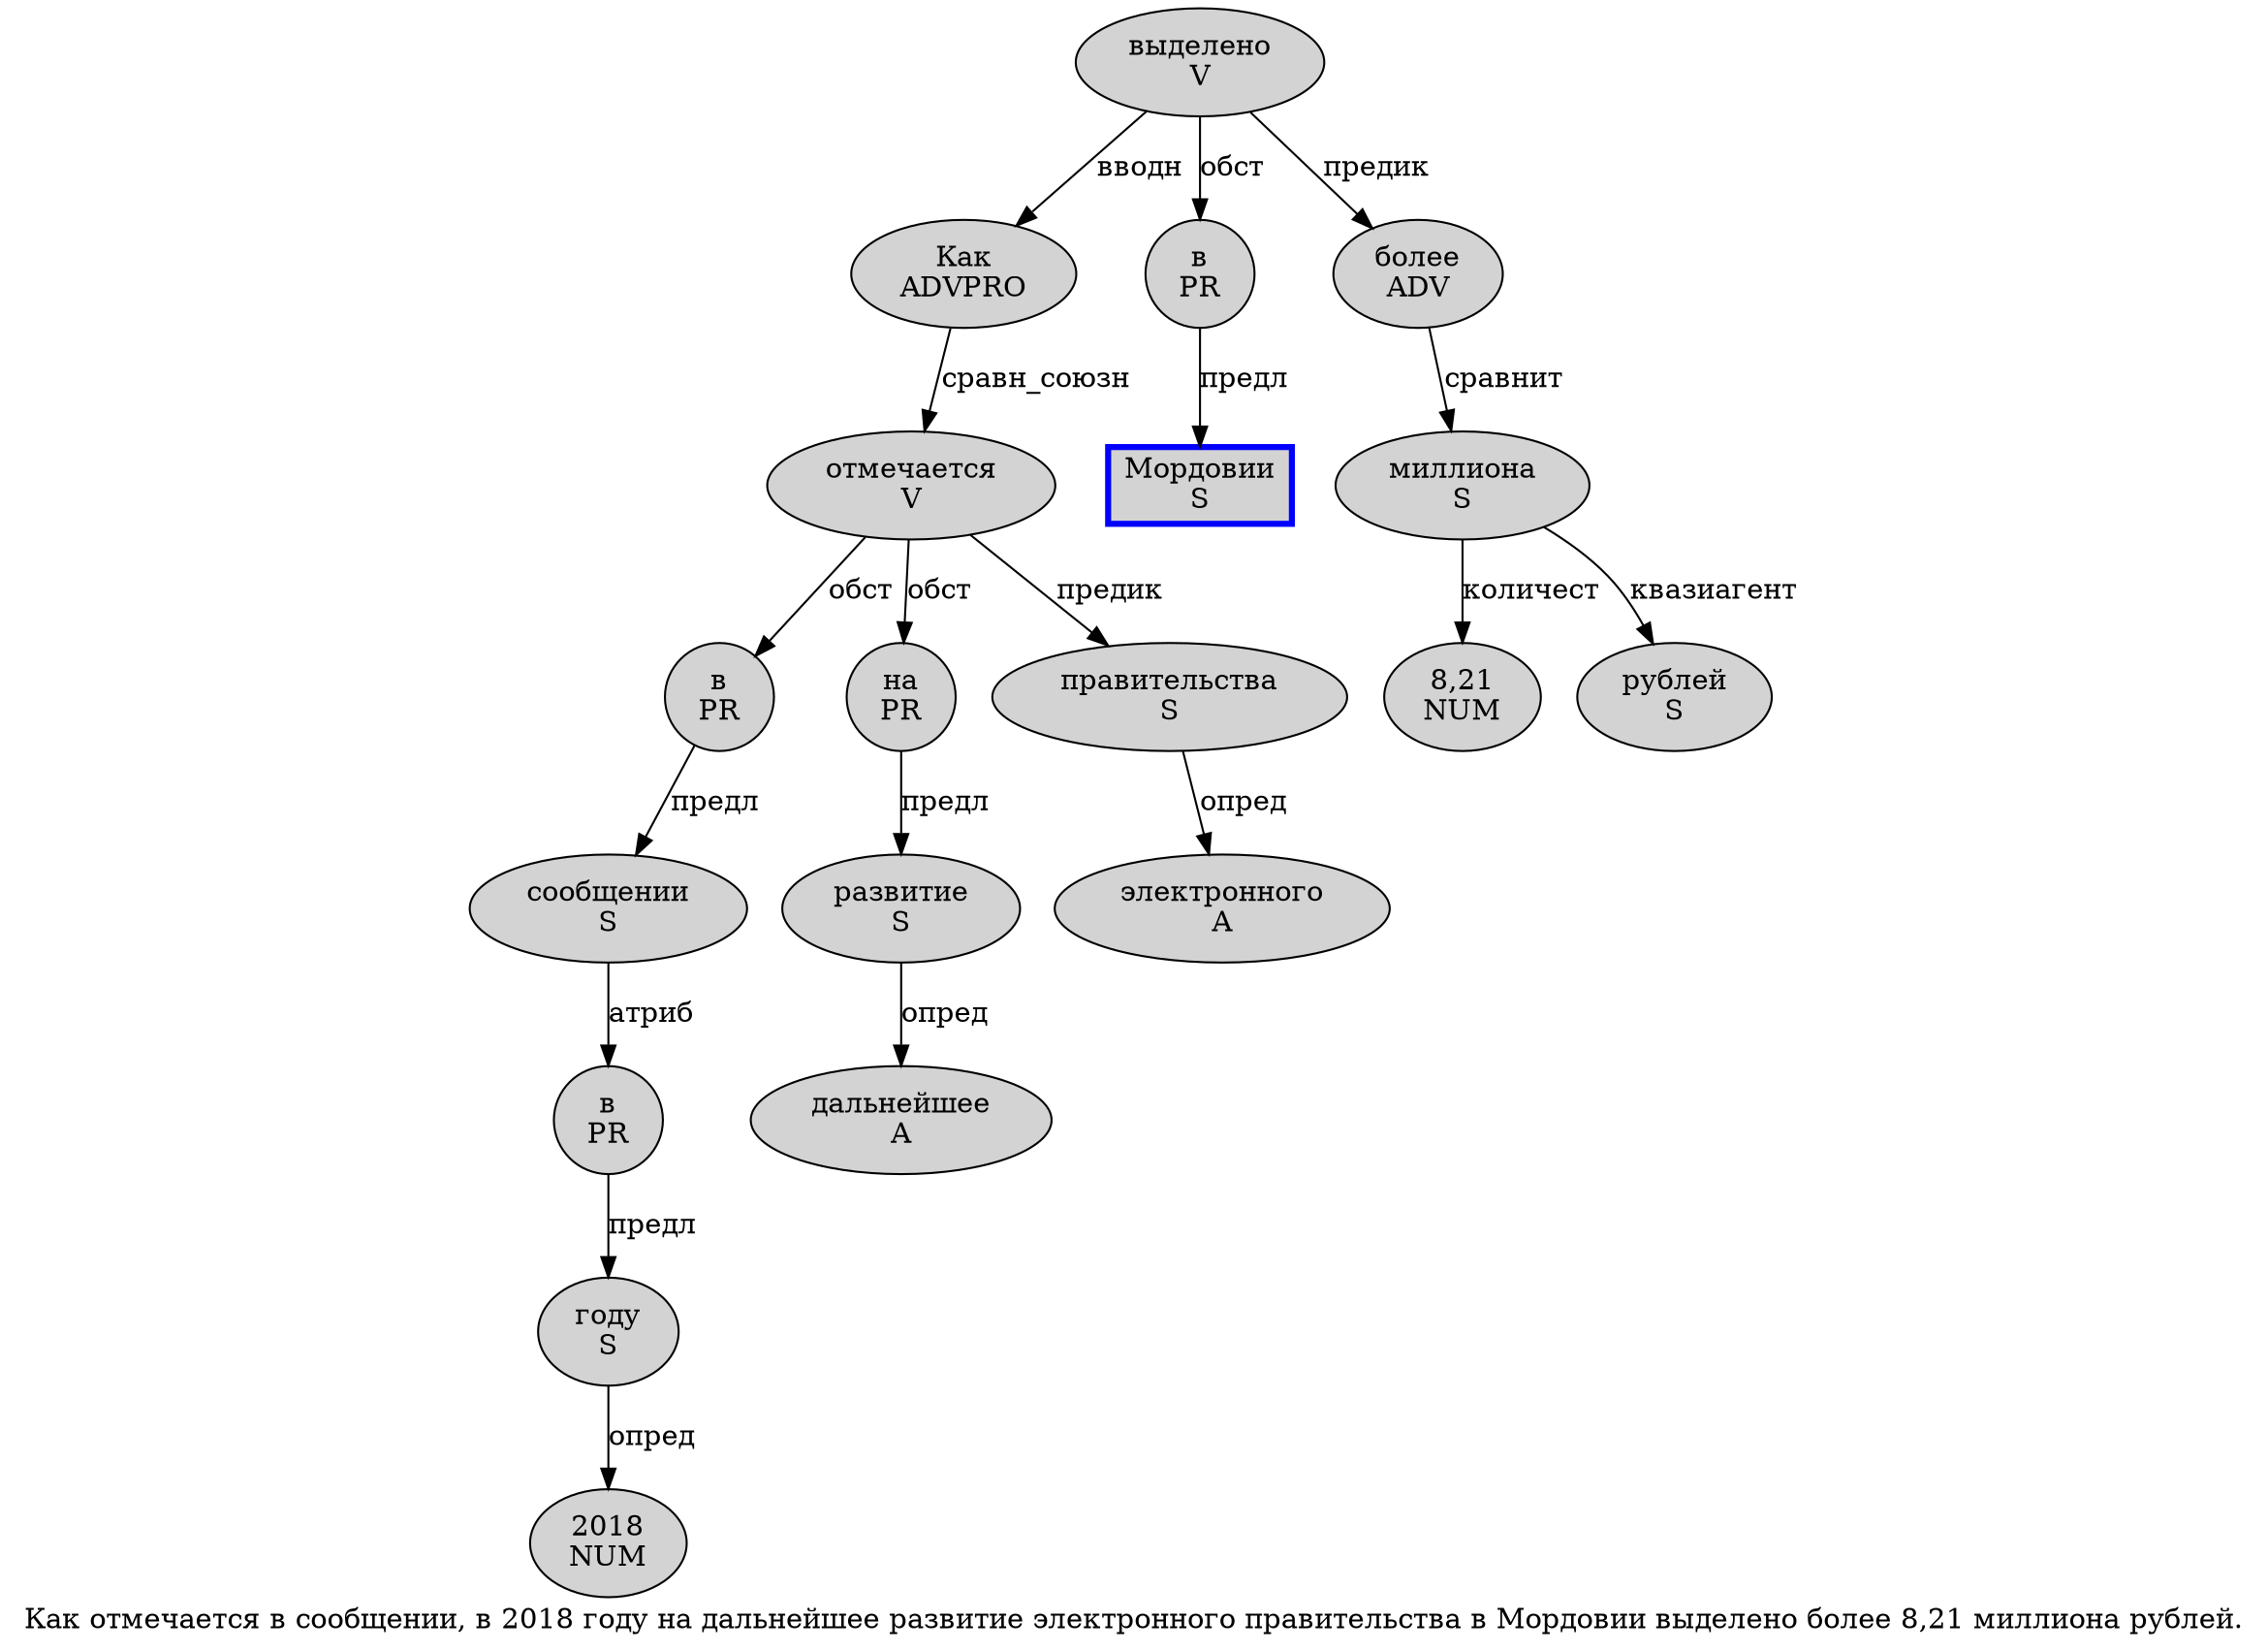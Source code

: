 digraph SENTENCE_1017 {
	graph [label="Как отмечается в сообщении, в 2018 году на дальнейшее развитие электронного правительства в Мордовии выделено более 8,21 миллиона рублей."]
	node [style=filled]
		0 [label="Как
ADVPRO" color="" fillcolor=lightgray penwidth=1 shape=ellipse]
		1 [label="отмечается
V" color="" fillcolor=lightgray penwidth=1 shape=ellipse]
		2 [label="в
PR" color="" fillcolor=lightgray penwidth=1 shape=ellipse]
		3 [label="сообщении
S" color="" fillcolor=lightgray penwidth=1 shape=ellipse]
		5 [label="в
PR" color="" fillcolor=lightgray penwidth=1 shape=ellipse]
		6 [label="2018
NUM" color="" fillcolor=lightgray penwidth=1 shape=ellipse]
		7 [label="году
S" color="" fillcolor=lightgray penwidth=1 shape=ellipse]
		8 [label="на
PR" color="" fillcolor=lightgray penwidth=1 shape=ellipse]
		9 [label="дальнейшее
A" color="" fillcolor=lightgray penwidth=1 shape=ellipse]
		10 [label="развитие
S" color="" fillcolor=lightgray penwidth=1 shape=ellipse]
		11 [label="электронного
A" color="" fillcolor=lightgray penwidth=1 shape=ellipse]
		12 [label="правительства
S" color="" fillcolor=lightgray penwidth=1 shape=ellipse]
		13 [label="в
PR" color="" fillcolor=lightgray penwidth=1 shape=ellipse]
		14 [label="Мордовии
S" color=blue fillcolor=lightgray penwidth=3 shape=box]
		15 [label="выделено
V" color="" fillcolor=lightgray penwidth=1 shape=ellipse]
		16 [label="более
ADV" color="" fillcolor=lightgray penwidth=1 shape=ellipse]
		17 [label="8,21
NUM" color="" fillcolor=lightgray penwidth=1 shape=ellipse]
		18 [label="миллиона
S" color="" fillcolor=lightgray penwidth=1 shape=ellipse]
		19 [label="рублей
S" color="" fillcolor=lightgray penwidth=1 shape=ellipse]
			5 -> 7 [label="предл"]
			8 -> 10 [label="предл"]
			1 -> 2 [label="обст"]
			1 -> 8 [label="обст"]
			1 -> 12 [label="предик"]
			16 -> 18 [label="сравнит"]
			18 -> 17 [label="количест"]
			18 -> 19 [label="квазиагент"]
			2 -> 3 [label="предл"]
			12 -> 11 [label="опред"]
			10 -> 9 [label="опред"]
			3 -> 5 [label="атриб"]
			15 -> 0 [label="вводн"]
			15 -> 13 [label="обст"]
			15 -> 16 [label="предик"]
			7 -> 6 [label="опред"]
			13 -> 14 [label="предл"]
			0 -> 1 [label="сравн_союзн"]
}